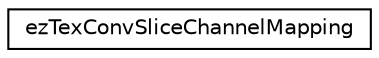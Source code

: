 digraph "Graphical Class Hierarchy"
{
 // LATEX_PDF_SIZE
  edge [fontname="Helvetica",fontsize="10",labelfontname="Helvetica",labelfontsize="10"];
  node [fontname="Helvetica",fontsize="10",shape=record];
  rankdir="LR";
  Node0 [label="ezTexConvSliceChannelMapping",height=0.2,width=0.4,color="black", fillcolor="white", style="filled",URL="$d9/d4c/structez_tex_conv_slice_channel_mapping.htm",tooltip=" "];
}

